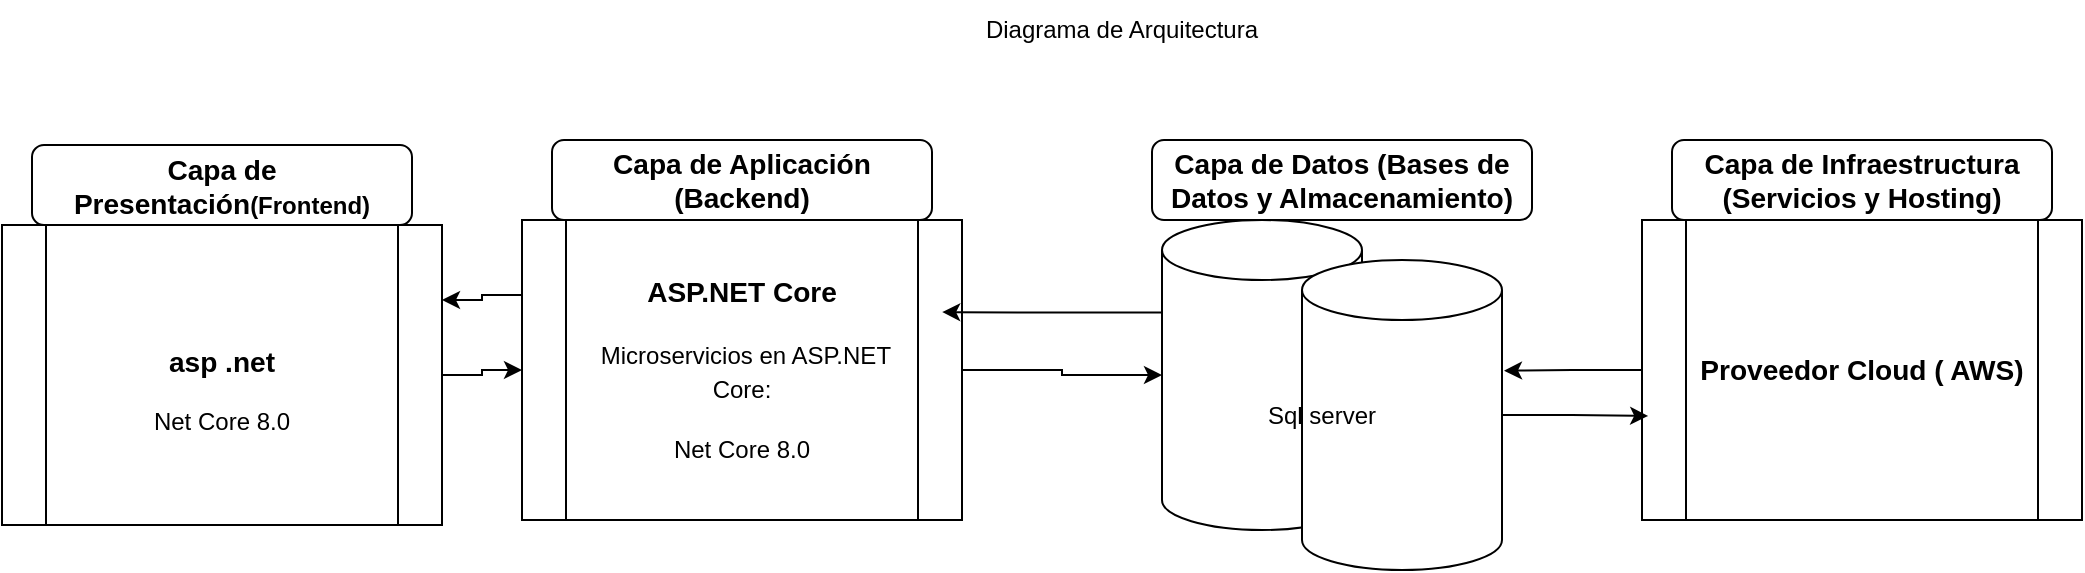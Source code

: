 <mxfile version="26.1.2">
  <diagram name="Página-1" id="uoKEwFERz6G1kB-ZbmlT">
    <mxGraphModel dx="1221" dy="626" grid="1" gridSize="10" guides="1" tooltips="1" connect="1" arrows="1" fold="1" page="1" pageScale="1" pageWidth="827" pageHeight="1169" math="0" shadow="0">
      <root>
        <mxCell id="0" />
        <mxCell id="1" parent="0" />
        <mxCell id="q7RfSWMVDPBfRpGUvCgF-1" value="Diagrama de Arquitectura" style="text;html=1;align=center;verticalAlign=middle;whiteSpace=wrap;rounded=0;" parent="1" vertex="1">
          <mxGeometry x="480" y="50" width="300" height="30" as="geometry" />
        </mxCell>
        <mxCell id="_lCPZMD6BuG17Kx4_mdo-12" style="edgeStyle=orthogonalEdgeStyle;rounded=0;orthogonalLoop=1;jettySize=auto;html=1;entryX=0;entryY=0.5;entryDx=0;entryDy=0;" edge="1" parent="1" source="q7RfSWMVDPBfRpGUvCgF-2" target="_lCPZMD6BuG17Kx4_mdo-2">
          <mxGeometry relative="1" as="geometry" />
        </mxCell>
        <mxCell id="q7RfSWMVDPBfRpGUvCgF-2" value="&lt;h3 data-pm-slice=&quot;1 1 []&quot;&gt;asp .net&lt;/h3&gt;&lt;div&gt;Net Core 8.0&lt;/div&gt;" style="shape=process;whiteSpace=wrap;html=1;backgroundOutline=1;" parent="1" vertex="1">
          <mxGeometry x="70" y="162.5" width="220" height="150" as="geometry" />
        </mxCell>
        <mxCell id="_lCPZMD6BuG17Kx4_mdo-1" value="&lt;h3 data-pm-slice=&quot;1 1 []&quot;&gt;&lt;strong&gt;Capa de Presentación&lt;/strong&gt;&lt;strong style=&quot;background-color: transparent; color: light-dark(rgb(0, 0, 0), rgb(255, 255, 255)); font-size: 12px;&quot;&gt;(Frontend)&lt;/strong&gt;&lt;/h3&gt;" style="rounded=1;whiteSpace=wrap;html=1;" vertex="1" parent="1">
          <mxGeometry x="85" y="122.5" width="190" height="40" as="geometry" />
        </mxCell>
        <mxCell id="_lCPZMD6BuG17Kx4_mdo-18" style="edgeStyle=orthogonalEdgeStyle;rounded=0;orthogonalLoop=1;jettySize=auto;html=1;exitX=0;exitY=0.25;exitDx=0;exitDy=0;entryX=1;entryY=0.25;entryDx=0;entryDy=0;" edge="1" parent="1" source="_lCPZMD6BuG17Kx4_mdo-2" target="q7RfSWMVDPBfRpGUvCgF-2">
          <mxGeometry relative="1" as="geometry" />
        </mxCell>
        <mxCell id="_lCPZMD6BuG17Kx4_mdo-2" value="&lt;h3 data-pm-slice=&quot;1 1 []&quot;&gt;&lt;p data-pm-slice=&quot;1 1 [&amp;quot;list&amp;quot;,{&amp;quot;spread&amp;quot;:false,&amp;quot;start&amp;quot;:320,&amp;quot;end&amp;quot;:634},&amp;quot;regular_list_item&amp;quot;,{&amp;quot;start&amp;quot;:334,&amp;quot;end&amp;quot;:634}]&quot;&gt;ASP.NET Core&lt;/p&gt;&lt;p data-pm-slice=&quot;1 1 [&amp;quot;list&amp;quot;,{&amp;quot;spread&amp;quot;:false,&amp;quot;start&amp;quot;:320,&amp;quot;end&amp;quot;:634},&amp;quot;regular_list_item&amp;quot;,{&amp;quot;start&amp;quot;:334,&amp;quot;end&amp;quot;:634}]&quot;&gt;&amp;nbsp;&lt;span style=&quot;background-color: transparent; color: light-dark(rgb(0, 0, 0), rgb(255, 255, 255)); font-size: 12px; font-weight: normal;&quot;&gt;Microservicios en ASP.NET Core:&lt;/span&gt;&lt;/p&gt;&lt;p data-pm-slice=&quot;1 1 [&amp;quot;list&amp;quot;,{&amp;quot;spread&amp;quot;:false,&amp;quot;start&amp;quot;:320,&amp;quot;end&amp;quot;:634},&amp;quot;regular_list_item&amp;quot;,{&amp;quot;start&amp;quot;:334,&amp;quot;end&amp;quot;:634}]&quot;&gt;&lt;span style=&quot;font-size: 12px; font-weight: 400;&quot;&gt;Net Core 8.0&lt;/span&gt;&lt;span style=&quot;background-color: transparent; color: light-dark(rgb(0, 0, 0), rgb(255, 255, 255)); font-size: 12px; font-weight: normal;&quot;&gt;&lt;/span&gt;&lt;/p&gt;&lt;/h3&gt;" style="shape=process;whiteSpace=wrap;html=1;backgroundOutline=1;" vertex="1" parent="1">
          <mxGeometry x="330" y="160" width="220" height="150" as="geometry" />
        </mxCell>
        <mxCell id="_lCPZMD6BuG17Kx4_mdo-3" value="&lt;h3 data-pm-slice=&quot;1 1 []&quot;&gt;&lt;strong&gt;Capa de Aplicación (Backend)&lt;/strong&gt;&lt;/h3&gt;" style="rounded=1;whiteSpace=wrap;html=1;" vertex="1" parent="1">
          <mxGeometry x="345" y="120" width="190" height="40" as="geometry" />
        </mxCell>
        <mxCell id="_lCPZMD6BuG17Kx4_mdo-5" value="&lt;h3 data-pm-slice=&quot;1 1 []&quot;&gt;&lt;strong&gt;Capa de Datos (Bases de Datos y Almacenamiento)&lt;/strong&gt;&lt;/h3&gt;" style="rounded=1;whiteSpace=wrap;html=1;" vertex="1" parent="1">
          <mxGeometry x="645" y="120" width="190" height="40" as="geometry" />
        </mxCell>
        <mxCell id="_lCPZMD6BuG17Kx4_mdo-6" value="&lt;h3 data-pm-slice=&quot;1 1 []&quot;&gt;&lt;p data-pm-slice=&quot;1 1 [&amp;quot;list&amp;quot;,{&amp;quot;spread&amp;quot;:false,&amp;quot;start&amp;quot;:955,&amp;quot;end&amp;quot;:1199},&amp;quot;regular_list_item&amp;quot;,{&amp;quot;start&amp;quot;:955,&amp;quot;end&amp;quot;:994}]&quot;&gt;&lt;strong&gt;Proveedor Cloud ( AWS)&lt;/strong&gt;&lt;/p&gt;&lt;/h3&gt;" style="shape=process;whiteSpace=wrap;html=1;backgroundOutline=1;" vertex="1" parent="1">
          <mxGeometry x="890" y="160" width="220" height="150" as="geometry" />
        </mxCell>
        <mxCell id="_lCPZMD6BuG17Kx4_mdo-7" value="&lt;h3 data-pm-slice=&quot;1 1 []&quot;&gt;&lt;strong&gt;Capa de Infraestructura (Servicios y Hosting)&lt;/strong&gt;&lt;/h3&gt;" style="rounded=1;whiteSpace=wrap;html=1;" vertex="1" parent="1">
          <mxGeometry x="905" y="120" width="190" height="40" as="geometry" />
        </mxCell>
        <mxCell id="_lCPZMD6BuG17Kx4_mdo-8" value="" style="shape=cylinder3;whiteSpace=wrap;html=1;boundedLbl=1;backgroundOutline=1;size=15;" vertex="1" parent="1">
          <mxGeometry x="650" y="160" width="100" height="155" as="geometry" />
        </mxCell>
        <mxCell id="_lCPZMD6BuG17Kx4_mdo-10" value="" style="shape=cylinder3;whiteSpace=wrap;html=1;boundedLbl=1;backgroundOutline=1;size=15;" vertex="1" parent="1">
          <mxGeometry x="720" y="180" width="100" height="155" as="geometry" />
        </mxCell>
        <mxCell id="_lCPZMD6BuG17Kx4_mdo-11" value="Sql server" style="text;html=1;align=center;verticalAlign=middle;whiteSpace=wrap;rounded=0;" vertex="1" parent="1">
          <mxGeometry x="700" y="242.5" width="60" height="30" as="geometry" />
        </mxCell>
        <mxCell id="_lCPZMD6BuG17Kx4_mdo-13" style="edgeStyle=orthogonalEdgeStyle;rounded=0;orthogonalLoop=1;jettySize=auto;html=1;exitX=1;exitY=0.5;exitDx=0;exitDy=0;entryX=0;entryY=0.5;entryDx=0;entryDy=0;entryPerimeter=0;" edge="1" parent="1" source="_lCPZMD6BuG17Kx4_mdo-2" target="_lCPZMD6BuG17Kx4_mdo-8">
          <mxGeometry relative="1" as="geometry" />
        </mxCell>
        <mxCell id="_lCPZMD6BuG17Kx4_mdo-14" style="edgeStyle=orthogonalEdgeStyle;rounded=0;orthogonalLoop=1;jettySize=auto;html=1;entryX=0.014;entryY=0.653;entryDx=0;entryDy=0;entryPerimeter=0;" edge="1" parent="1" source="_lCPZMD6BuG17Kx4_mdo-10" target="_lCPZMD6BuG17Kx4_mdo-6">
          <mxGeometry relative="1" as="geometry" />
        </mxCell>
        <mxCell id="_lCPZMD6BuG17Kx4_mdo-15" style="edgeStyle=orthogonalEdgeStyle;rounded=0;orthogonalLoop=1;jettySize=auto;html=1;entryX=1.01;entryY=0.357;entryDx=0;entryDy=0;entryPerimeter=0;" edge="1" parent="1" source="_lCPZMD6BuG17Kx4_mdo-6" target="_lCPZMD6BuG17Kx4_mdo-10">
          <mxGeometry relative="1" as="geometry" />
        </mxCell>
        <mxCell id="_lCPZMD6BuG17Kx4_mdo-17" style="edgeStyle=orthogonalEdgeStyle;rounded=0;orthogonalLoop=1;jettySize=auto;html=1;exitX=0;exitY=0;exitDx=0;exitDy=46.25;exitPerimeter=0;entryX=0.955;entryY=0.307;entryDx=0;entryDy=0;entryPerimeter=0;" edge="1" parent="1" source="_lCPZMD6BuG17Kx4_mdo-8" target="_lCPZMD6BuG17Kx4_mdo-2">
          <mxGeometry relative="1" as="geometry" />
        </mxCell>
      </root>
    </mxGraphModel>
  </diagram>
</mxfile>
